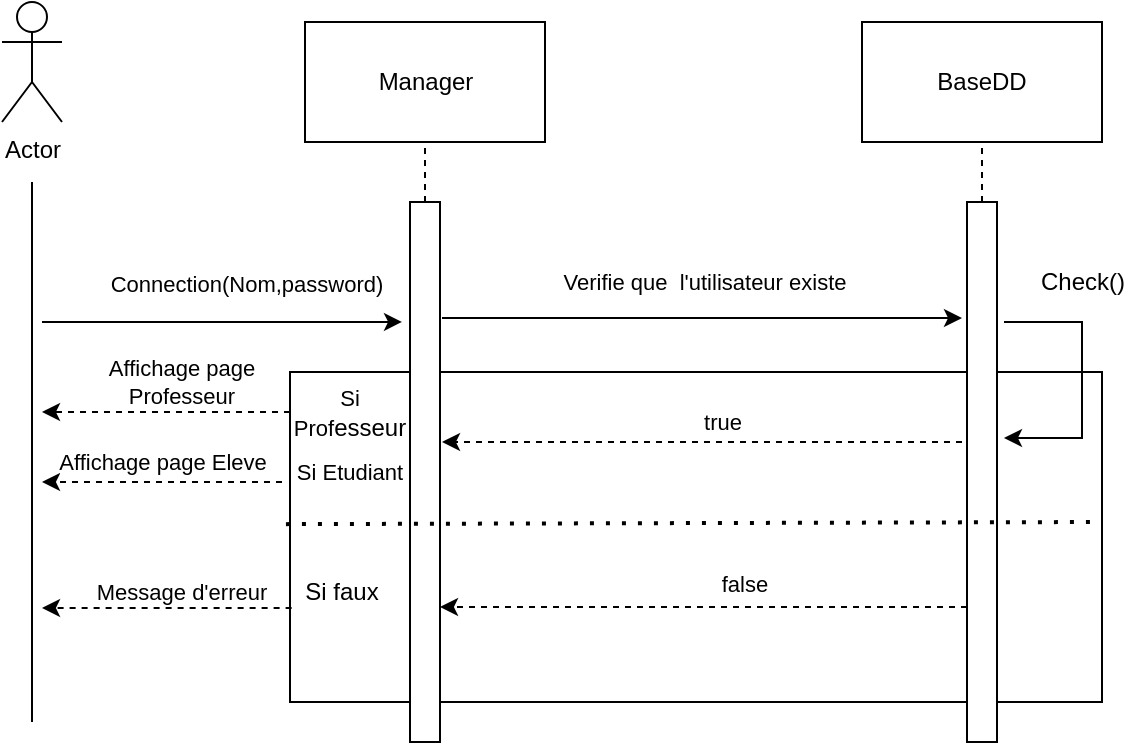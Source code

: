 <mxfile version="19.0.3" type="device"><diagram id="Ez6JKaQY64JQpRe8gUMU" name="Page-1"><mxGraphModel dx="1422" dy="724" grid="1" gridSize="10" guides="1" tooltips="1" connect="1" arrows="1" fold="1" page="1" pageScale="1" pageWidth="827" pageHeight="1169" math="0" shadow="0"><root><mxCell id="0"/><mxCell id="1" parent="0"/><mxCell id="C-1EyNHOvULzxllh3ucm-21" value="" style="rounded=0;whiteSpace=wrap;html=1;" vertex="1" parent="1"><mxGeometry x="354" y="355" width="406" height="165" as="geometry"/></mxCell><mxCell id="C-1EyNHOvULzxllh3ucm-1" value="Actor" style="shape=umlActor;verticalLabelPosition=bottom;verticalAlign=top;html=1;outlineConnect=0;" vertex="1" parent="1"><mxGeometry x="210" y="170" width="30" height="60" as="geometry"/></mxCell><mxCell id="C-1EyNHOvULzxllh3ucm-2" value="" style="endArrow=none;html=1;rounded=0;" edge="1" parent="1"><mxGeometry width="50" height="50" relative="1" as="geometry"><mxPoint x="225" y="260" as="sourcePoint"/><mxPoint x="225" y="530" as="targetPoint"/></mxGeometry></mxCell><mxCell id="C-1EyNHOvULzxllh3ucm-3" value="Manager" style="rounded=0;whiteSpace=wrap;html=1;" vertex="1" parent="1"><mxGeometry x="361.5" y="180" width="120" height="60" as="geometry"/></mxCell><mxCell id="C-1EyNHOvULzxllh3ucm-4" value="" style="rounded=0;whiteSpace=wrap;html=1;" vertex="1" parent="1"><mxGeometry x="414" y="270" width="15" height="270" as="geometry"/></mxCell><mxCell id="C-1EyNHOvULzxllh3ucm-6" value="" style="endArrow=classic;html=1;rounded=0;entryX=-0.267;entryY=0.222;entryDx=0;entryDy=0;entryPerimeter=0;" edge="1" parent="1" target="C-1EyNHOvULzxllh3ucm-4"><mxGeometry width="50" height="50" relative="1" as="geometry"><mxPoint x="230" y="330" as="sourcePoint"/><mxPoint x="440" y="350" as="targetPoint"/></mxGeometry></mxCell><mxCell id="C-1EyNHOvULzxllh3ucm-7" value="Connection(Nom,password)" style="edgeLabel;html=1;align=center;verticalAlign=middle;resizable=0;points=[];" vertex="1" connectable="0" parent="C-1EyNHOvULzxllh3ucm-6"><mxGeometry x="0.144" y="-4" relative="1" as="geometry"><mxPoint x="-1" y="-23" as="offset"/></mxGeometry></mxCell><mxCell id="C-1EyNHOvULzxllh3ucm-9" value="" style="endArrow=none;dashed=1;html=1;rounded=0;entryX=0.5;entryY=1;entryDx=0;entryDy=0;" edge="1" parent="1" source="C-1EyNHOvULzxllh3ucm-4" target="C-1EyNHOvULzxllh3ucm-3"><mxGeometry width="50" height="50" relative="1" as="geometry"><mxPoint x="390" y="400" as="sourcePoint"/><mxPoint x="440" y="350" as="targetPoint"/></mxGeometry></mxCell><mxCell id="C-1EyNHOvULzxllh3ucm-10" value="BaseDD" style="rounded=0;whiteSpace=wrap;html=1;" vertex="1" parent="1"><mxGeometry x="640" y="180" width="120" height="60" as="geometry"/></mxCell><mxCell id="C-1EyNHOvULzxllh3ucm-11" value="" style="rounded=0;whiteSpace=wrap;html=1;" vertex="1" parent="1"><mxGeometry x="692.5" y="270" width="15" height="270" as="geometry"/></mxCell><mxCell id="C-1EyNHOvULzxllh3ucm-12" value="" style="endArrow=none;dashed=1;html=1;rounded=0;entryX=0.5;entryY=1;entryDx=0;entryDy=0;exitX=0.5;exitY=0;exitDx=0;exitDy=0;" edge="1" parent="1" source="C-1EyNHOvULzxllh3ucm-11" target="C-1EyNHOvULzxllh3ucm-10"><mxGeometry width="50" height="50" relative="1" as="geometry"><mxPoint x="431.5" y="280" as="sourcePoint"/><mxPoint x="431.5" y="250" as="targetPoint"/></mxGeometry></mxCell><mxCell id="C-1EyNHOvULzxllh3ucm-13" value="" style="endArrow=classic;html=1;rounded=0;" edge="1" parent="1"><mxGeometry width="50" height="50" relative="1" as="geometry"><mxPoint x="430" y="328" as="sourcePoint"/><mxPoint x="690" y="328" as="targetPoint"/></mxGeometry></mxCell><mxCell id="C-1EyNHOvULzxllh3ucm-14" value="Verifie que&amp;nbsp; l'utilisateur existe" style="edgeLabel;html=1;align=center;verticalAlign=middle;resizable=0;points=[];" vertex="1" connectable="0" parent="C-1EyNHOvULzxllh3ucm-13"><mxGeometry x="0.065" relative="1" as="geometry"><mxPoint x="-8" y="-18" as="offset"/></mxGeometry></mxCell><mxCell id="C-1EyNHOvULzxllh3ucm-23" value="" style="endArrow=classic;html=1;rounded=0;entryX=1.233;entryY=0.437;entryDx=0;entryDy=0;entryPerimeter=0;" edge="1" parent="1" target="C-1EyNHOvULzxllh3ucm-11"><mxGeometry width="50" height="50" relative="1" as="geometry"><mxPoint x="711" y="330" as="sourcePoint"/><mxPoint x="790" y="330" as="targetPoint"/><Array as="points"><mxPoint x="750" y="330"/><mxPoint x="750" y="388"/></Array></mxGeometry></mxCell><mxCell id="C-1EyNHOvULzxllh3ucm-24" value="Check()" style="text;html=1;align=center;verticalAlign=middle;resizable=0;points=[];autosize=1;strokeColor=none;fillColor=none;" vertex="1" parent="1"><mxGeometry x="720" y="300" width="60" height="20" as="geometry"/></mxCell><mxCell id="C-1EyNHOvULzxllh3ucm-29" value="" style="endArrow=classic;html=1;rounded=0;dashed=1;" edge="1" parent="1"><mxGeometry width="50" height="50" relative="1" as="geometry"><mxPoint x="690" y="390" as="sourcePoint"/><mxPoint x="430" y="390" as="targetPoint"/></mxGeometry></mxCell><mxCell id="C-1EyNHOvULzxllh3ucm-30" value="true" style="edgeLabel;html=1;align=center;verticalAlign=middle;resizable=0;points=[];" vertex="1" connectable="0" parent="C-1EyNHOvULzxllh3ucm-29"><mxGeometry x="-0.108" y="-1" relative="1" as="geometry"><mxPoint x="-4" y="-9" as="offset"/></mxGeometry></mxCell><mxCell id="C-1EyNHOvULzxllh3ucm-31" value="" style="endArrow=none;dashed=1;html=1;dashPattern=1 3;strokeWidth=2;rounded=0;exitX=-0.005;exitY=0.461;exitDx=0;exitDy=0;exitPerimeter=0;" edge="1" parent="1" source="C-1EyNHOvULzxllh3ucm-21"><mxGeometry width="50" height="50" relative="1" as="geometry"><mxPoint x="320" y="400" as="sourcePoint"/><mxPoint x="760" y="430" as="targetPoint"/></mxGeometry></mxCell><mxCell id="C-1EyNHOvULzxllh3ucm-32" value="" style="endArrow=classic;html=1;rounded=0;exitX=0;exitY=0.75;exitDx=0;exitDy=0;entryX=1;entryY=0.75;entryDx=0;entryDy=0;dashed=1;" edge="1" parent="1" source="C-1EyNHOvULzxllh3ucm-11" target="C-1EyNHOvULzxllh3ucm-4"><mxGeometry width="50" height="50" relative="1" as="geometry"><mxPoint x="320" y="400" as="sourcePoint"/><mxPoint x="370" y="350" as="targetPoint"/></mxGeometry></mxCell><mxCell id="C-1EyNHOvULzxllh3ucm-33" value="false" style="edgeLabel;html=1;align=center;verticalAlign=middle;resizable=0;points=[];" vertex="1" connectable="0" parent="C-1EyNHOvULzxllh3ucm-32"><mxGeometry x="-0.533" relative="1" as="geometry"><mxPoint x="-50" y="-12" as="offset"/></mxGeometry></mxCell><mxCell id="C-1EyNHOvULzxllh3ucm-34" value="" style="endArrow=classic;html=1;rounded=0;dashed=1;exitX=0.002;exitY=0.715;exitDx=0;exitDy=0;exitPerimeter=0;" edge="1" parent="1" source="C-1EyNHOvULzxllh3ucm-21"><mxGeometry width="50" height="50" relative="1" as="geometry"><mxPoint x="360" y="473" as="sourcePoint"/><mxPoint x="230" y="473" as="targetPoint"/></mxGeometry></mxCell><mxCell id="C-1EyNHOvULzxllh3ucm-35" value="Si faux" style="text;html=1;strokeColor=none;fillColor=none;align=center;verticalAlign=middle;whiteSpace=wrap;rounded=0;" vertex="1" parent="1"><mxGeometry x="350" y="450" width="60" height="30" as="geometry"/></mxCell><mxCell id="C-1EyNHOvULzxllh3ucm-36" value="&lt;font style=&quot;font-size: 11px;&quot;&gt;Si Prof&lt;/font&gt;esseur" style="text;html=1;strokeColor=none;fillColor=none;align=center;verticalAlign=middle;whiteSpace=wrap;rounded=0;" vertex="1" parent="1"><mxGeometry x="354" y="360" width="60" height="30" as="geometry"/></mxCell><mxCell id="C-1EyNHOvULzxllh3ucm-37" value="&lt;font style=&quot;font-size: 11px;&quot;&gt;Si Etudiant&lt;/font&gt;" style="text;html=1;strokeColor=none;fillColor=none;align=center;verticalAlign=middle;whiteSpace=wrap;rounded=0;" vertex="1" parent="1"><mxGeometry x="354" y="390" width="60" height="30" as="geometry"/></mxCell><mxCell id="C-1EyNHOvULzxllh3ucm-38" value="" style="endArrow=classic;html=1;rounded=0;dashed=1;fontSize=11;" edge="1" parent="1"><mxGeometry width="50" height="50" relative="1" as="geometry"><mxPoint x="350" y="410" as="sourcePoint"/><mxPoint x="230" y="410" as="targetPoint"/></mxGeometry></mxCell><mxCell id="C-1EyNHOvULzxllh3ucm-40" value="Affichage page Eleve" style="edgeLabel;html=1;align=center;verticalAlign=middle;resizable=0;points=[];fontSize=11;" vertex="1" connectable="0" parent="C-1EyNHOvULzxllh3ucm-38"><mxGeometry x="0.2" y="1" relative="1" as="geometry"><mxPoint x="12" y="-11" as="offset"/></mxGeometry></mxCell><mxCell id="C-1EyNHOvULzxllh3ucm-39" value="" style="endArrow=classic;html=1;rounded=0;dashed=1;fontSize=11;exitX=0;exitY=0.5;exitDx=0;exitDy=0;" edge="1" parent="1" source="C-1EyNHOvULzxllh3ucm-36"><mxGeometry width="50" height="50" relative="1" as="geometry"><mxPoint x="160" y="400" as="sourcePoint"/><mxPoint x="230" y="375" as="targetPoint"/></mxGeometry></mxCell><mxCell id="C-1EyNHOvULzxllh3ucm-41" value="Affichage page Professeur" style="text;html=1;strokeColor=none;fillColor=none;align=center;verticalAlign=middle;whiteSpace=wrap;rounded=0;fontSize=11;" vertex="1" parent="1"><mxGeometry x="240" y="350" width="120" height="20" as="geometry"/></mxCell><mxCell id="C-1EyNHOvULzxllh3ucm-42" value="Message d'erreur" style="text;html=1;strokeColor=none;fillColor=none;align=center;verticalAlign=middle;whiteSpace=wrap;rounded=0;fontSize=11;" vertex="1" parent="1"><mxGeometry x="250" y="450" width="100" height="30" as="geometry"/></mxCell></root></mxGraphModel></diagram></mxfile>